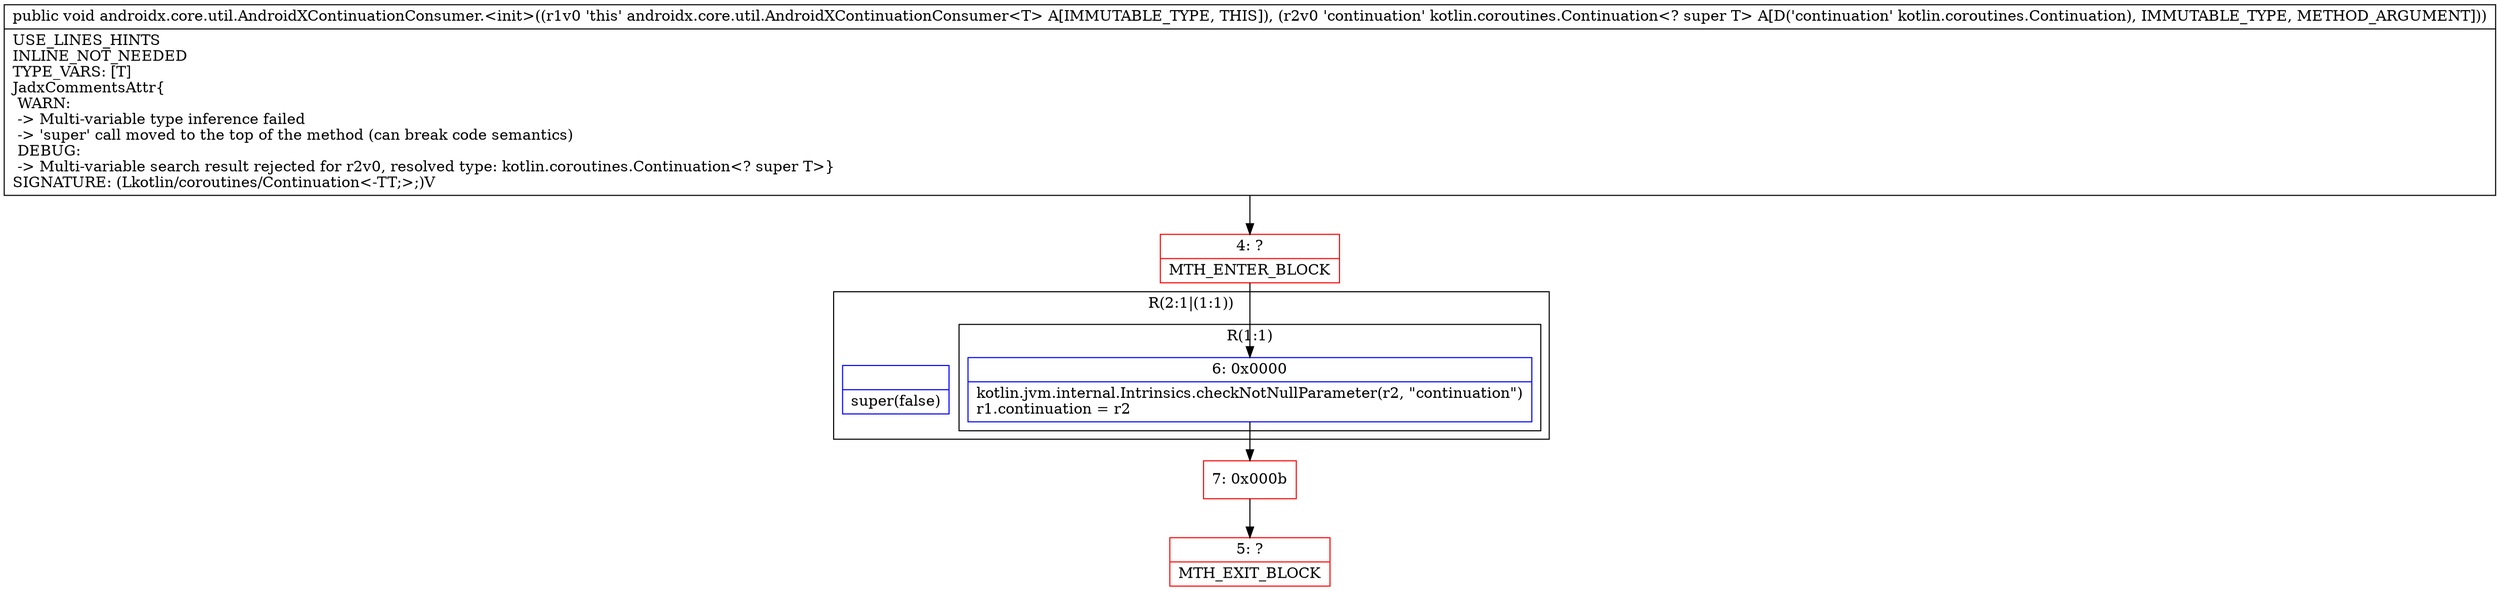 digraph "CFG forandroidx.core.util.AndroidXContinuationConsumer.\<init\>(Lkotlin\/coroutines\/Continuation;)V" {
subgraph cluster_Region_634033760 {
label = "R(2:1|(1:1))";
node [shape=record,color=blue];
Node_InsnContainer_1543810030 [shape=record,label="{|super(false)\l}"];
subgraph cluster_Region_645249787 {
label = "R(1:1)";
node [shape=record,color=blue];
Node_6 [shape=record,label="{6\:\ 0x0000|kotlin.jvm.internal.Intrinsics.checkNotNullParameter(r2, \"continuation\")\lr1.continuation = r2\l}"];
}
}
Node_4 [shape=record,color=red,label="{4\:\ ?|MTH_ENTER_BLOCK\l}"];
Node_7 [shape=record,color=red,label="{7\:\ 0x000b}"];
Node_5 [shape=record,color=red,label="{5\:\ ?|MTH_EXIT_BLOCK\l}"];
MethodNode[shape=record,label="{public void androidx.core.util.AndroidXContinuationConsumer.\<init\>((r1v0 'this' androidx.core.util.AndroidXContinuationConsumer\<T\> A[IMMUTABLE_TYPE, THIS]), (r2v0 'continuation' kotlin.coroutines.Continuation\<? super T\> A[D('continuation' kotlin.coroutines.Continuation), IMMUTABLE_TYPE, METHOD_ARGUMENT]))  | USE_LINES_HINTS\lINLINE_NOT_NEEDED\lTYPE_VARS: [T]\lJadxCommentsAttr\{\l WARN: \l \-\> Multi\-variable type inference failed\l \-\> 'super' call moved to the top of the method (can break code semantics)\l DEBUG: \l \-\> Multi\-variable search result rejected for r2v0, resolved type: kotlin.coroutines.Continuation\<? super T\>\}\lSIGNATURE: (Lkotlin\/coroutines\/Continuation\<\-TT;\>;)V\l}"];
MethodNode -> Node_4;Node_6 -> Node_7;
Node_4 -> Node_6;
Node_7 -> Node_5;
}

